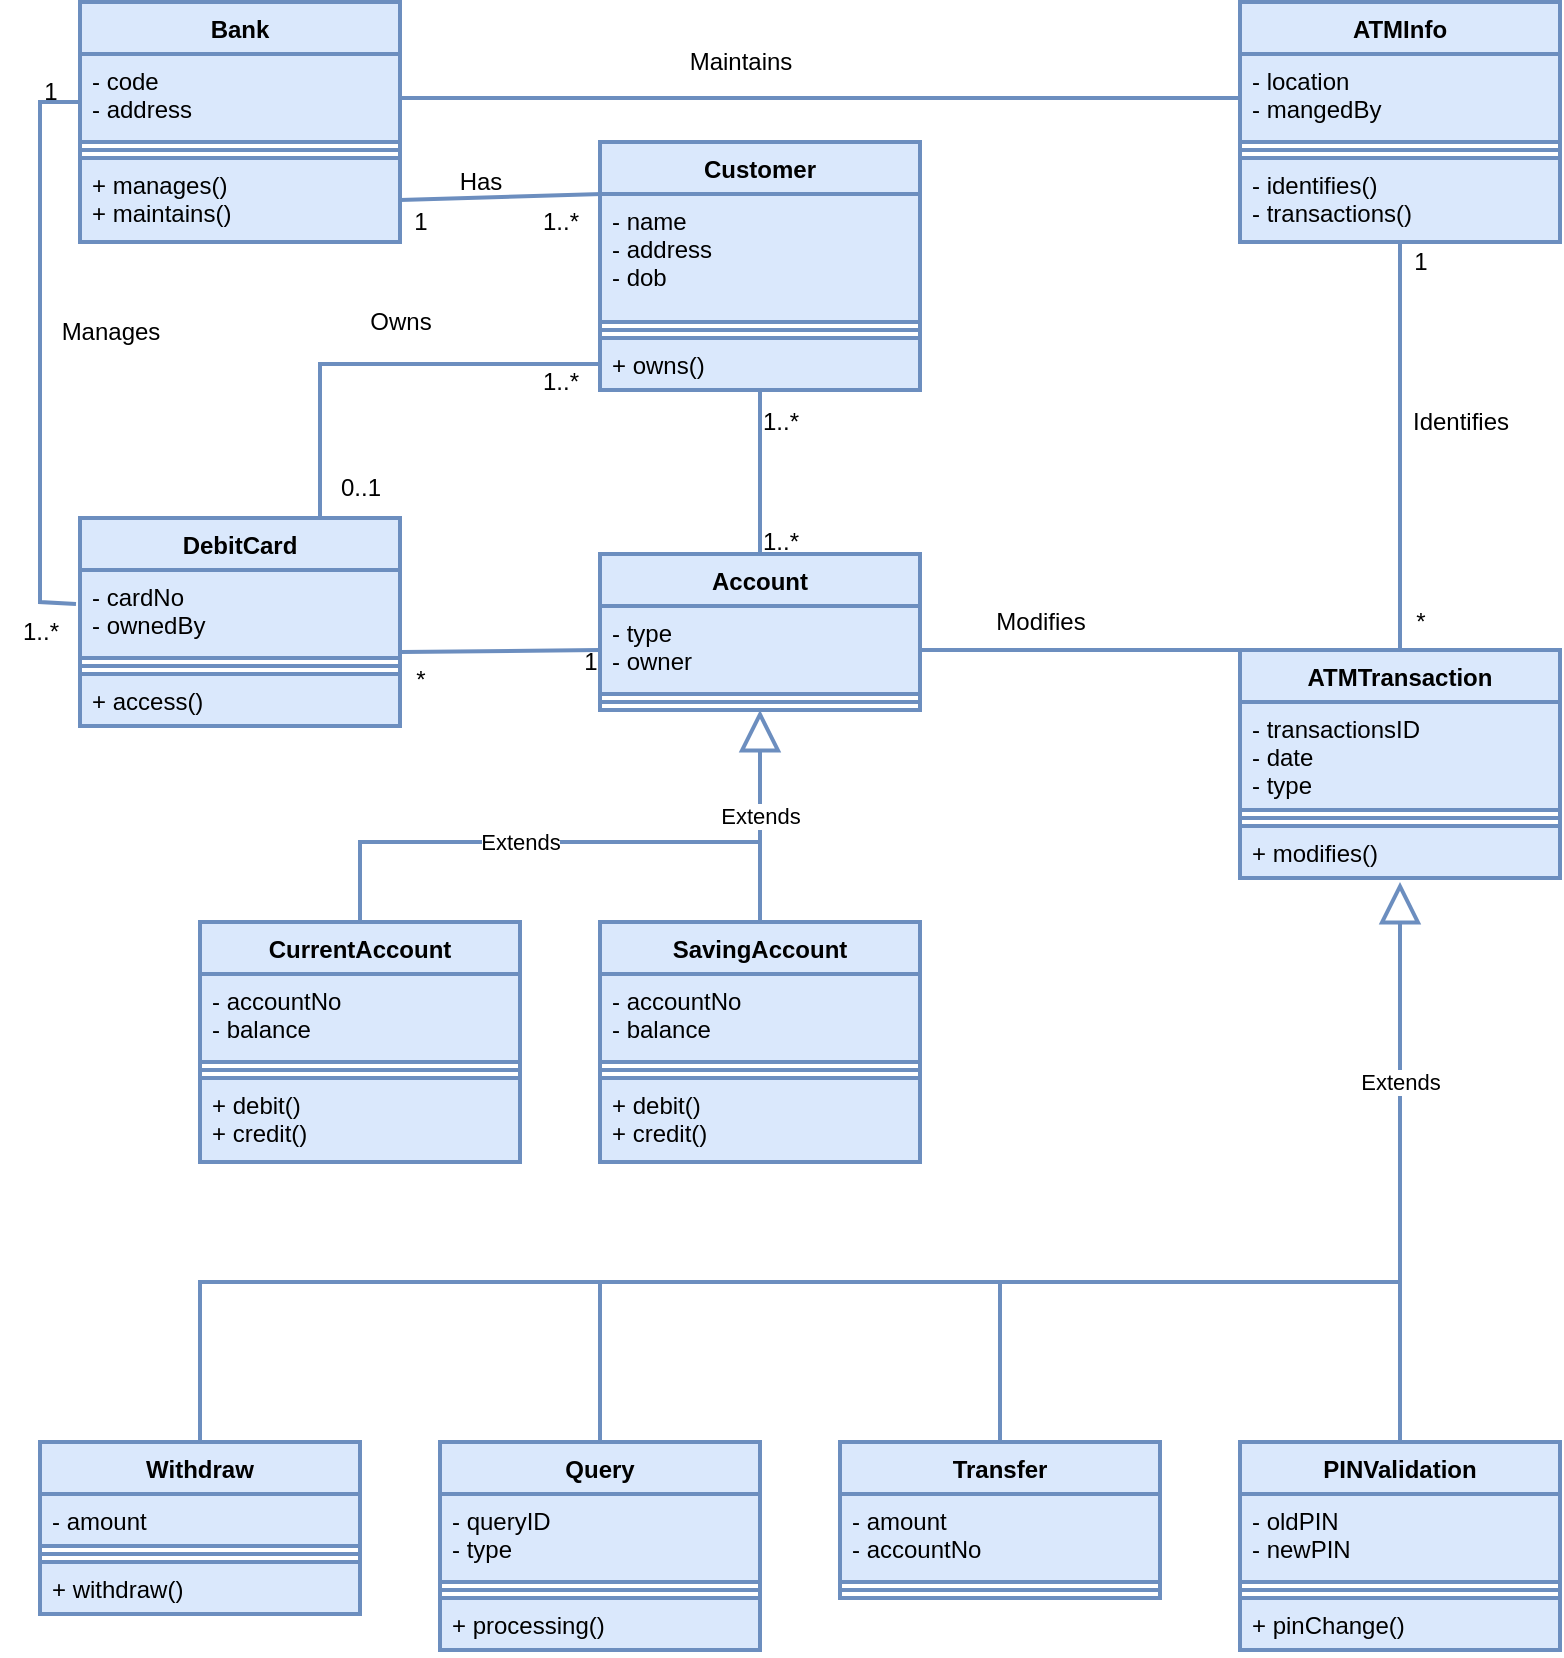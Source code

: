 <mxfile version="20.3.0" type="device"><diagram id="toXmcUfKRIMpfZFunRNa" name="Trang-1"><mxGraphModel dx="946" dy="725" grid="1" gridSize="10" guides="1" tooltips="1" connect="1" arrows="1" fold="1" page="1" pageScale="1" pageWidth="827" pageHeight="1169" math="0" shadow="0"><root><mxCell id="0"/><mxCell id="1" parent="0"/><mxCell id="PLXghWcWq2W0AT4h4P4g-1" value="Bank" style="swimlane;fontStyle=1;align=center;verticalAlign=top;childLayout=stackLayout;horizontal=1;startSize=26;horizontalStack=0;resizeParent=1;resizeParentMax=0;resizeLast=0;collapsible=1;marginBottom=0;fillColor=#dae8fc;strokeColor=#6c8ebf;strokeWidth=2;" vertex="1" parent="1"><mxGeometry x="60" y="80" width="160" height="120" as="geometry"/></mxCell><mxCell id="PLXghWcWq2W0AT4h4P4g-2" value="- code&#10;- address" style="text;strokeColor=#6c8ebf;fillColor=#dae8fc;align=left;verticalAlign=top;spacingLeft=4;spacingRight=4;overflow=hidden;rotatable=0;points=[[0,0.5],[1,0.5]];portConstraint=eastwest;strokeWidth=2;" vertex="1" parent="PLXghWcWq2W0AT4h4P4g-1"><mxGeometry y="26" width="160" height="44" as="geometry"/></mxCell><mxCell id="PLXghWcWq2W0AT4h4P4g-3" value="" style="line;strokeWidth=2;fillColor=#dae8fc;align=left;verticalAlign=middle;spacingTop=-1;spacingLeft=3;spacingRight=3;rotatable=0;labelPosition=right;points=[];portConstraint=eastwest;strokeColor=#6c8ebf;" vertex="1" parent="PLXghWcWq2W0AT4h4P4g-1"><mxGeometry y="70" width="160" height="8" as="geometry"/></mxCell><mxCell id="PLXghWcWq2W0AT4h4P4g-4" value="+ manages()&#10;+ maintains()" style="text;strokeColor=#6c8ebf;fillColor=#dae8fc;align=left;verticalAlign=top;spacingLeft=4;spacingRight=4;overflow=hidden;rotatable=0;points=[[0,0.5],[1,0.5]];portConstraint=eastwest;strokeWidth=2;" vertex="1" parent="PLXghWcWq2W0AT4h4P4g-1"><mxGeometry y="78" width="160" height="42" as="geometry"/></mxCell><mxCell id="PLXghWcWq2W0AT4h4P4g-5" value="DebitCard" style="swimlane;fontStyle=1;align=center;verticalAlign=top;childLayout=stackLayout;horizontal=1;startSize=26;horizontalStack=0;resizeParent=1;resizeParentMax=0;resizeLast=0;collapsible=1;marginBottom=0;fillColor=#dae8fc;strokeColor=#6c8ebf;strokeWidth=2;" vertex="1" parent="1"><mxGeometry x="60" y="338" width="160" height="104" as="geometry"/></mxCell><mxCell id="PLXghWcWq2W0AT4h4P4g-6" value="- cardNo&#10;- ownedBy" style="text;strokeColor=#6c8ebf;fillColor=#dae8fc;align=left;verticalAlign=top;spacingLeft=4;spacingRight=4;overflow=hidden;rotatable=0;points=[[0,0.5],[1,0.5]];portConstraint=eastwest;strokeWidth=2;" vertex="1" parent="PLXghWcWq2W0AT4h4P4g-5"><mxGeometry y="26" width="160" height="44" as="geometry"/></mxCell><mxCell id="PLXghWcWq2W0AT4h4P4g-7" value="" style="line;strokeWidth=2;fillColor=#dae8fc;align=left;verticalAlign=middle;spacingTop=-1;spacingLeft=3;spacingRight=3;rotatable=0;labelPosition=right;points=[];portConstraint=eastwest;strokeColor=#6c8ebf;" vertex="1" parent="PLXghWcWq2W0AT4h4P4g-5"><mxGeometry y="70" width="160" height="8" as="geometry"/></mxCell><mxCell id="PLXghWcWq2W0AT4h4P4g-8" value="+ access()" style="text;strokeColor=#6c8ebf;fillColor=#dae8fc;align=left;verticalAlign=top;spacingLeft=4;spacingRight=4;overflow=hidden;rotatable=0;points=[[0,0.5],[1,0.5]];portConstraint=eastwest;strokeWidth=2;" vertex="1" parent="PLXghWcWq2W0AT4h4P4g-5"><mxGeometry y="78" width="160" height="26" as="geometry"/></mxCell><mxCell id="PLXghWcWq2W0AT4h4P4g-9" value="Account" style="swimlane;fontStyle=1;align=center;verticalAlign=top;childLayout=stackLayout;horizontal=1;startSize=26;horizontalStack=0;resizeParent=1;resizeParentMax=0;resizeLast=0;collapsible=1;marginBottom=0;fillColor=#dae8fc;strokeColor=#6c8ebf;strokeWidth=2;" vertex="1" parent="1"><mxGeometry x="320" y="356" width="160" height="78" as="geometry"/></mxCell><mxCell id="PLXghWcWq2W0AT4h4P4g-10" value="- type&#10;- owner" style="text;strokeColor=#6c8ebf;fillColor=#dae8fc;align=left;verticalAlign=top;spacingLeft=4;spacingRight=4;overflow=hidden;rotatable=0;points=[[0,0.5],[1,0.5]];portConstraint=eastwest;strokeWidth=2;" vertex="1" parent="PLXghWcWq2W0AT4h4P4g-9"><mxGeometry y="26" width="160" height="44" as="geometry"/></mxCell><mxCell id="PLXghWcWq2W0AT4h4P4g-11" value="" style="line;strokeWidth=2;fillColor=#dae8fc;align=left;verticalAlign=middle;spacingTop=-1;spacingLeft=3;spacingRight=3;rotatable=0;labelPosition=right;points=[];portConstraint=eastwest;strokeColor=#6c8ebf;" vertex="1" parent="PLXghWcWq2W0AT4h4P4g-9"><mxGeometry y="70" width="160" height="8" as="geometry"/></mxCell><mxCell id="PLXghWcWq2W0AT4h4P4g-13" value="Customer" style="swimlane;fontStyle=1;align=center;verticalAlign=top;childLayout=stackLayout;horizontal=1;startSize=26;horizontalStack=0;resizeParent=1;resizeParentMax=0;resizeLast=0;collapsible=1;marginBottom=0;fillColor=#dae8fc;strokeColor=#6c8ebf;strokeWidth=2;" vertex="1" parent="1"><mxGeometry x="320" y="150" width="160" height="124" as="geometry"/></mxCell><mxCell id="PLXghWcWq2W0AT4h4P4g-14" value="- name&#10;- address&#10;- dob" style="text;strokeColor=#6c8ebf;fillColor=#dae8fc;align=left;verticalAlign=top;spacingLeft=4;spacingRight=4;overflow=hidden;rotatable=0;points=[[0,0.5],[1,0.5]];portConstraint=eastwest;strokeWidth=2;" vertex="1" parent="PLXghWcWq2W0AT4h4P4g-13"><mxGeometry y="26" width="160" height="64" as="geometry"/></mxCell><mxCell id="PLXghWcWq2W0AT4h4P4g-15" value="" style="line;strokeWidth=2;fillColor=#dae8fc;align=left;verticalAlign=middle;spacingTop=-1;spacingLeft=3;spacingRight=3;rotatable=0;labelPosition=right;points=[];portConstraint=eastwest;strokeColor=#6c8ebf;" vertex="1" parent="PLXghWcWq2W0AT4h4P4g-13"><mxGeometry y="90" width="160" height="8" as="geometry"/></mxCell><mxCell id="PLXghWcWq2W0AT4h4P4g-16" value="+ owns()" style="text;strokeColor=#6c8ebf;fillColor=#dae8fc;align=left;verticalAlign=top;spacingLeft=4;spacingRight=4;overflow=hidden;rotatable=0;points=[[0,0.5],[1,0.5]];portConstraint=eastwest;strokeWidth=2;" vertex="1" parent="PLXghWcWq2W0AT4h4P4g-13"><mxGeometry y="98" width="160" height="26" as="geometry"/></mxCell><mxCell id="PLXghWcWq2W0AT4h4P4g-21" value="SavingAccount" style="swimlane;fontStyle=1;align=center;verticalAlign=top;childLayout=stackLayout;horizontal=1;startSize=26;horizontalStack=0;resizeParent=1;resizeParentMax=0;resizeLast=0;collapsible=1;marginBottom=0;fillColor=#dae8fc;strokeColor=#6c8ebf;strokeWidth=2;" vertex="1" parent="1"><mxGeometry x="320" y="540" width="160" height="120" as="geometry"/></mxCell><mxCell id="PLXghWcWq2W0AT4h4P4g-22" value="- accountNo&#10;- balance" style="text;strokeColor=#6c8ebf;fillColor=#dae8fc;align=left;verticalAlign=top;spacingLeft=4;spacingRight=4;overflow=hidden;rotatable=0;points=[[0,0.5],[1,0.5]];portConstraint=eastwest;strokeWidth=2;" vertex="1" parent="PLXghWcWq2W0AT4h4P4g-21"><mxGeometry y="26" width="160" height="44" as="geometry"/></mxCell><mxCell id="PLXghWcWq2W0AT4h4P4g-23" value="" style="line;strokeWidth=2;fillColor=#dae8fc;align=left;verticalAlign=middle;spacingTop=-1;spacingLeft=3;spacingRight=3;rotatable=0;labelPosition=right;points=[];portConstraint=eastwest;strokeColor=#6c8ebf;" vertex="1" parent="PLXghWcWq2W0AT4h4P4g-21"><mxGeometry y="70" width="160" height="8" as="geometry"/></mxCell><mxCell id="PLXghWcWq2W0AT4h4P4g-24" value="+ debit()&#10;+ credit()" style="text;strokeColor=#6c8ebf;fillColor=#dae8fc;align=left;verticalAlign=top;spacingLeft=4;spacingRight=4;overflow=hidden;rotatable=0;points=[[0,0.5],[1,0.5]];portConstraint=eastwest;strokeWidth=2;" vertex="1" parent="PLXghWcWq2W0AT4h4P4g-21"><mxGeometry y="78" width="160" height="42" as="geometry"/></mxCell><mxCell id="PLXghWcWq2W0AT4h4P4g-25" value="Withdraw" style="swimlane;fontStyle=1;align=center;verticalAlign=top;childLayout=stackLayout;horizontal=1;startSize=26;horizontalStack=0;resizeParent=1;resizeParentMax=0;resizeLast=0;collapsible=1;marginBottom=0;fillColor=#dae8fc;strokeColor=#6c8ebf;strokeWidth=2;" vertex="1" parent="1"><mxGeometry x="40" y="800" width="160" height="86" as="geometry"/></mxCell><mxCell id="PLXghWcWq2W0AT4h4P4g-26" value="- amount" style="text;strokeColor=#6c8ebf;fillColor=#dae8fc;align=left;verticalAlign=top;spacingLeft=4;spacingRight=4;overflow=hidden;rotatable=0;points=[[0,0.5],[1,0.5]];portConstraint=eastwest;strokeWidth=2;" vertex="1" parent="PLXghWcWq2W0AT4h4P4g-25"><mxGeometry y="26" width="160" height="26" as="geometry"/></mxCell><mxCell id="PLXghWcWq2W0AT4h4P4g-27" value="" style="line;strokeWidth=2;fillColor=#dae8fc;align=left;verticalAlign=middle;spacingTop=-1;spacingLeft=3;spacingRight=3;rotatable=0;labelPosition=right;points=[];portConstraint=eastwest;strokeColor=#6c8ebf;" vertex="1" parent="PLXghWcWq2W0AT4h4P4g-25"><mxGeometry y="52" width="160" height="8" as="geometry"/></mxCell><mxCell id="PLXghWcWq2W0AT4h4P4g-28" value="+ withdraw()" style="text;strokeColor=#6c8ebf;fillColor=#dae8fc;align=left;verticalAlign=top;spacingLeft=4;spacingRight=4;overflow=hidden;rotatable=0;points=[[0,0.5],[1,0.5]];portConstraint=eastwest;strokeWidth=2;" vertex="1" parent="PLXghWcWq2W0AT4h4P4g-25"><mxGeometry y="60" width="160" height="26" as="geometry"/></mxCell><mxCell id="PLXghWcWq2W0AT4h4P4g-29" value="Query" style="swimlane;fontStyle=1;align=center;verticalAlign=top;childLayout=stackLayout;horizontal=1;startSize=26;horizontalStack=0;resizeParent=1;resizeParentMax=0;resizeLast=0;collapsible=1;marginBottom=0;fillColor=#dae8fc;strokeColor=#6c8ebf;strokeWidth=2;" vertex="1" parent="1"><mxGeometry x="240" y="800" width="160" height="104" as="geometry"/></mxCell><mxCell id="PLXghWcWq2W0AT4h4P4g-30" value="- queryID&#10;- type" style="text;strokeColor=#6c8ebf;fillColor=#dae8fc;align=left;verticalAlign=top;spacingLeft=4;spacingRight=4;overflow=hidden;rotatable=0;points=[[0,0.5],[1,0.5]];portConstraint=eastwest;strokeWidth=2;" vertex="1" parent="PLXghWcWq2W0AT4h4P4g-29"><mxGeometry y="26" width="160" height="44" as="geometry"/></mxCell><mxCell id="PLXghWcWq2W0AT4h4P4g-31" value="" style="line;strokeWidth=2;fillColor=#dae8fc;align=left;verticalAlign=middle;spacingTop=-1;spacingLeft=3;spacingRight=3;rotatable=0;labelPosition=right;points=[];portConstraint=eastwest;strokeColor=#6c8ebf;" vertex="1" parent="PLXghWcWq2W0AT4h4P4g-29"><mxGeometry y="70" width="160" height="8" as="geometry"/></mxCell><mxCell id="PLXghWcWq2W0AT4h4P4g-32" value="+ processing()" style="text;strokeColor=#6c8ebf;fillColor=#dae8fc;align=left;verticalAlign=top;spacingLeft=4;spacingRight=4;overflow=hidden;rotatable=0;points=[[0,0.5],[1,0.5]];portConstraint=eastwest;strokeWidth=2;" vertex="1" parent="PLXghWcWq2W0AT4h4P4g-29"><mxGeometry y="78" width="160" height="26" as="geometry"/></mxCell><mxCell id="PLXghWcWq2W0AT4h4P4g-33" value="Transfer" style="swimlane;fontStyle=1;align=center;verticalAlign=top;childLayout=stackLayout;horizontal=1;startSize=26;horizontalStack=0;resizeParent=1;resizeParentMax=0;resizeLast=0;collapsible=1;marginBottom=0;fillColor=#dae8fc;strokeColor=#6c8ebf;strokeWidth=2;" vertex="1" parent="1"><mxGeometry x="440" y="800" width="160" height="78" as="geometry"/></mxCell><mxCell id="PLXghWcWq2W0AT4h4P4g-34" value="- amount&#10;- accountNo" style="text;strokeColor=#6c8ebf;fillColor=#dae8fc;align=left;verticalAlign=top;spacingLeft=4;spacingRight=4;overflow=hidden;rotatable=0;points=[[0,0.5],[1,0.5]];portConstraint=eastwest;strokeWidth=2;" vertex="1" parent="PLXghWcWq2W0AT4h4P4g-33"><mxGeometry y="26" width="160" height="44" as="geometry"/></mxCell><mxCell id="PLXghWcWq2W0AT4h4P4g-35" value="" style="line;strokeWidth=2;fillColor=#dae8fc;align=left;verticalAlign=middle;spacingTop=-1;spacingLeft=3;spacingRight=3;rotatable=0;labelPosition=right;points=[];portConstraint=eastwest;strokeColor=#6c8ebf;" vertex="1" parent="PLXghWcWq2W0AT4h4P4g-33"><mxGeometry y="70" width="160" height="8" as="geometry"/></mxCell><mxCell id="PLXghWcWq2W0AT4h4P4g-37" value="PINValidation" style="swimlane;fontStyle=1;align=center;verticalAlign=top;childLayout=stackLayout;horizontal=1;startSize=26;horizontalStack=0;resizeParent=1;resizeParentMax=0;resizeLast=0;collapsible=1;marginBottom=0;fillColor=#dae8fc;strokeColor=#6c8ebf;strokeWidth=2;" vertex="1" parent="1"><mxGeometry x="640" y="800" width="160" height="104" as="geometry"/></mxCell><mxCell id="PLXghWcWq2W0AT4h4P4g-38" value="- oldPIN&#10;- newPIN" style="text;strokeColor=#6c8ebf;fillColor=#dae8fc;align=left;verticalAlign=top;spacingLeft=4;spacingRight=4;overflow=hidden;rotatable=0;points=[[0,0.5],[1,0.5]];portConstraint=eastwest;strokeWidth=2;" vertex="1" parent="PLXghWcWq2W0AT4h4P4g-37"><mxGeometry y="26" width="160" height="44" as="geometry"/></mxCell><mxCell id="PLXghWcWq2W0AT4h4P4g-39" value="" style="line;strokeWidth=2;fillColor=#dae8fc;align=left;verticalAlign=middle;spacingTop=-1;spacingLeft=3;spacingRight=3;rotatable=0;labelPosition=right;points=[];portConstraint=eastwest;strokeColor=#6c8ebf;" vertex="1" parent="PLXghWcWq2W0AT4h4P4g-37"><mxGeometry y="70" width="160" height="8" as="geometry"/></mxCell><mxCell id="PLXghWcWq2W0AT4h4P4g-40" value="+ pinChange()" style="text;strokeColor=#6c8ebf;fillColor=#dae8fc;align=left;verticalAlign=top;spacingLeft=4;spacingRight=4;overflow=hidden;rotatable=0;points=[[0,0.5],[1,0.5]];portConstraint=eastwest;strokeWidth=2;" vertex="1" parent="PLXghWcWq2W0AT4h4P4g-37"><mxGeometry y="78" width="160" height="26" as="geometry"/></mxCell><mxCell id="PLXghWcWq2W0AT4h4P4g-41" value="ATMInfo" style="swimlane;fontStyle=1;align=center;verticalAlign=top;childLayout=stackLayout;horizontal=1;startSize=26;horizontalStack=0;resizeParent=1;resizeParentMax=0;resizeLast=0;collapsible=1;marginBottom=0;fillColor=#dae8fc;strokeColor=#6c8ebf;strokeWidth=2;" vertex="1" parent="1"><mxGeometry x="640" y="80" width="160" height="120" as="geometry"/></mxCell><mxCell id="PLXghWcWq2W0AT4h4P4g-42" value="- location&#10;- mangedBy" style="text;strokeColor=#6c8ebf;fillColor=#dae8fc;align=left;verticalAlign=top;spacingLeft=4;spacingRight=4;overflow=hidden;rotatable=0;points=[[0,0.5],[1,0.5]];portConstraint=eastwest;strokeWidth=2;" vertex="1" parent="PLXghWcWq2W0AT4h4P4g-41"><mxGeometry y="26" width="160" height="44" as="geometry"/></mxCell><mxCell id="PLXghWcWq2W0AT4h4P4g-43" value="" style="line;strokeWidth=2;fillColor=#dae8fc;align=left;verticalAlign=middle;spacingTop=-1;spacingLeft=3;spacingRight=3;rotatable=0;labelPosition=right;points=[];portConstraint=eastwest;strokeColor=#6c8ebf;" vertex="1" parent="PLXghWcWq2W0AT4h4P4g-41"><mxGeometry y="70" width="160" height="8" as="geometry"/></mxCell><mxCell id="PLXghWcWq2W0AT4h4P4g-44" value="- identifies()&#10;- transactions()" style="text;strokeColor=#6c8ebf;fillColor=#dae8fc;align=left;verticalAlign=top;spacingLeft=4;spacingRight=4;overflow=hidden;rotatable=0;points=[[0,0.5],[1,0.5]];portConstraint=eastwest;strokeWidth=2;" vertex="1" parent="PLXghWcWq2W0AT4h4P4g-41"><mxGeometry y="78" width="160" height="42" as="geometry"/></mxCell><mxCell id="PLXghWcWq2W0AT4h4P4g-46" value="CurrentAccount" style="swimlane;fontStyle=1;align=center;verticalAlign=top;childLayout=stackLayout;horizontal=1;startSize=26;horizontalStack=0;resizeParent=1;resizeParentMax=0;resizeLast=0;collapsible=1;marginBottom=0;fillColor=#dae8fc;strokeColor=#6c8ebf;strokeWidth=2;" vertex="1" parent="1"><mxGeometry x="120" y="540" width="160" height="120" as="geometry"/></mxCell><mxCell id="PLXghWcWq2W0AT4h4P4g-47" value="- accountNo&#10;- balance" style="text;strokeColor=#6c8ebf;fillColor=#dae8fc;align=left;verticalAlign=top;spacingLeft=4;spacingRight=4;overflow=hidden;rotatable=0;points=[[0,0.5],[1,0.5]];portConstraint=eastwest;strokeWidth=2;" vertex="1" parent="PLXghWcWq2W0AT4h4P4g-46"><mxGeometry y="26" width="160" height="44" as="geometry"/></mxCell><mxCell id="PLXghWcWq2W0AT4h4P4g-48" value="" style="line;strokeWidth=2;fillColor=#dae8fc;align=left;verticalAlign=middle;spacingTop=-1;spacingLeft=3;spacingRight=3;rotatable=0;labelPosition=right;points=[];portConstraint=eastwest;strokeColor=#6c8ebf;" vertex="1" parent="PLXghWcWq2W0AT4h4P4g-46"><mxGeometry y="70" width="160" height="8" as="geometry"/></mxCell><mxCell id="PLXghWcWq2W0AT4h4P4g-49" value="+ debit()&#10;+ credit()" style="text;strokeColor=#6c8ebf;fillColor=#dae8fc;align=left;verticalAlign=top;spacingLeft=4;spacingRight=4;overflow=hidden;rotatable=0;points=[[0,0.5],[1,0.5]];portConstraint=eastwest;strokeWidth=2;" vertex="1" parent="PLXghWcWq2W0AT4h4P4g-46"><mxGeometry y="78" width="160" height="42" as="geometry"/></mxCell><mxCell id="PLXghWcWq2W0AT4h4P4g-51" value="" style="endArrow=none;html=1;rounded=0;exitX=0.95;exitY=0.033;exitDx=0;exitDy=0;exitPerimeter=0;fillColor=#dae8fc;strokeColor=#6c8ebf;strokeWidth=2;" edge="1" parent="1" source="PLXghWcWq2W0AT4h4P4g-53"><mxGeometry relative="1" as="geometry"><mxPoint x="310" y="340" as="sourcePoint"/><mxPoint x="60" y="130" as="targetPoint"/><Array as="points"><mxPoint x="40" y="380"/><mxPoint x="40" y="130"/></Array></mxGeometry></mxCell><mxCell id="PLXghWcWq2W0AT4h4P4g-52" value="1" style="text;html=1;align=center;verticalAlign=middle;resizable=0;points=[];autosize=1;strokeWidth=2;" vertex="1" parent="1"><mxGeometry x="30" y="110" width="30" height="30" as="geometry"/></mxCell><mxCell id="PLXghWcWq2W0AT4h4P4g-53" value="1..*" style="text;html=1;align=center;verticalAlign=middle;resizable=0;points=[];autosize=1;strokeWidth=2;" vertex="1" parent="1"><mxGeometry x="20" y="380" width="40" height="30" as="geometry"/></mxCell><mxCell id="PLXghWcWq2W0AT4h4P4g-54" value="Manages" style="text;html=1;align=center;verticalAlign=middle;resizable=0;points=[];autosize=1;strokeWidth=2;" vertex="1" parent="1"><mxGeometry x="40" y="230" width="70" height="30" as="geometry"/></mxCell><mxCell id="PLXghWcWq2W0AT4h4P4g-55" value="" style="endArrow=none;html=1;rounded=0;exitX=1;exitY=0.5;exitDx=0;exitDy=0;entryX=0;entryY=0.5;entryDx=0;entryDy=0;fillColor=#dae8fc;strokeColor=#6c8ebf;strokeWidth=2;" edge="1" parent="1" source="PLXghWcWq2W0AT4h4P4g-2" target="PLXghWcWq2W0AT4h4P4g-42"><mxGeometry relative="1" as="geometry"><mxPoint x="310" y="340" as="sourcePoint"/><mxPoint x="470" y="340" as="targetPoint"/></mxGeometry></mxCell><mxCell id="PLXghWcWq2W0AT4h4P4g-56" value="Maintains" style="text;html=1;align=center;verticalAlign=middle;resizable=0;points=[];autosize=1;strokeWidth=2;" vertex="1" parent="1"><mxGeometry x="355" y="95" width="70" height="30" as="geometry"/></mxCell><mxCell id="PLXghWcWq2W0AT4h4P4g-57" value="" style="endArrow=none;html=1;rounded=0;exitX=1;exitY=0.5;exitDx=0;exitDy=0;entryX=0.006;entryY=0;entryDx=0;entryDy=0;entryPerimeter=0;fillColor=#dae8fc;strokeColor=#6c8ebf;strokeWidth=2;" edge="1" parent="1" source="PLXghWcWq2W0AT4h4P4g-4" target="PLXghWcWq2W0AT4h4P4g-14"><mxGeometry relative="1" as="geometry"><mxPoint x="310" y="340" as="sourcePoint"/><mxPoint x="470" y="340" as="targetPoint"/></mxGeometry></mxCell><mxCell id="PLXghWcWq2W0AT4h4P4g-58" value="Has" style="text;html=1;align=center;verticalAlign=middle;resizable=0;points=[];autosize=1;strokeWidth=2;" vertex="1" parent="1"><mxGeometry x="240" y="155" width="40" height="30" as="geometry"/></mxCell><mxCell id="PLXghWcWq2W0AT4h4P4g-59" value="1" style="text;html=1;align=center;verticalAlign=middle;resizable=0;points=[];autosize=1;strokeWidth=2;" vertex="1" parent="1"><mxGeometry x="215" y="175" width="30" height="30" as="geometry"/></mxCell><mxCell id="PLXghWcWq2W0AT4h4P4g-61" value="1..*" style="text;html=1;align=center;verticalAlign=middle;resizable=0;points=[];autosize=1;strokeWidth=2;" vertex="1" parent="1"><mxGeometry x="280" y="175" width="40" height="30" as="geometry"/></mxCell><mxCell id="PLXghWcWq2W0AT4h4P4g-62" value="" style="endArrow=none;html=1;rounded=0;exitX=0.5;exitY=0;exitDx=0;exitDy=0;fillColor=#dae8fc;strokeColor=#6c8ebf;strokeWidth=2;" edge="1" parent="1" source="PLXghWcWq2W0AT4h4P4g-9" target="PLXghWcWq2W0AT4h4P4g-16"><mxGeometry relative="1" as="geometry"><mxPoint x="310" y="340" as="sourcePoint"/><mxPoint x="350" y="310" as="targetPoint"/></mxGeometry></mxCell><mxCell id="PLXghWcWq2W0AT4h4P4g-63" value="1..*" style="text;html=1;align=center;verticalAlign=middle;resizable=0;points=[];autosize=1;strokeWidth=2;" vertex="1" parent="1"><mxGeometry x="390" y="275" width="40" height="30" as="geometry"/></mxCell><mxCell id="PLXghWcWq2W0AT4h4P4g-64" value="1..*" style="text;html=1;align=center;verticalAlign=middle;resizable=0;points=[];autosize=1;strokeWidth=2;" vertex="1" parent="1"><mxGeometry x="390" y="335" width="40" height="30" as="geometry"/></mxCell><mxCell id="PLXghWcWq2W0AT4h4P4g-65" value="" style="endArrow=none;html=1;rounded=0;entryX=0;entryY=0.5;entryDx=0;entryDy=0;exitX=1.006;exitY=0.932;exitDx=0;exitDy=0;exitPerimeter=0;fillColor=#dae8fc;strokeColor=#6c8ebf;strokeWidth=2;" edge="1" parent="1" source="PLXghWcWq2W0AT4h4P4g-6" target="PLXghWcWq2W0AT4h4P4g-10"><mxGeometry relative="1" as="geometry"><mxPoint x="310" y="340" as="sourcePoint"/><mxPoint x="470" y="340" as="targetPoint"/></mxGeometry></mxCell><mxCell id="PLXghWcWq2W0AT4h4P4g-66" value="*" style="text;html=1;align=center;verticalAlign=middle;resizable=0;points=[];autosize=1;strokeWidth=2;" vertex="1" parent="1"><mxGeometry x="215" y="404" width="30" height="30" as="geometry"/></mxCell><mxCell id="PLXghWcWq2W0AT4h4P4g-67" value="1" style="text;html=1;align=center;verticalAlign=middle;resizable=0;points=[];autosize=1;strokeWidth=2;" vertex="1" parent="1"><mxGeometry x="300" y="395" width="30" height="30" as="geometry"/></mxCell><mxCell id="PLXghWcWq2W0AT4h4P4g-69" value="" style="endArrow=none;html=1;rounded=0;exitX=0.75;exitY=0;exitDx=0;exitDy=0;entryX=0;entryY=0.5;entryDx=0;entryDy=0;fillColor=#dae8fc;strokeColor=#6c8ebf;strokeWidth=2;" edge="1" parent="1" source="PLXghWcWq2W0AT4h4P4g-5" target="PLXghWcWq2W0AT4h4P4g-16"><mxGeometry relative="1" as="geometry"><mxPoint x="310" y="340" as="sourcePoint"/><mxPoint x="470" y="340" as="targetPoint"/><Array as="points"><mxPoint x="180" y="261"/></Array></mxGeometry></mxCell><mxCell id="PLXghWcWq2W0AT4h4P4g-70" value="Owns" style="text;html=1;align=center;verticalAlign=middle;resizable=0;points=[];autosize=1;strokeWidth=2;" vertex="1" parent="1"><mxGeometry x="195" y="225" width="50" height="30" as="geometry"/></mxCell><mxCell id="PLXghWcWq2W0AT4h4P4g-71" value="0..1" style="text;html=1;align=center;verticalAlign=middle;resizable=0;points=[];autosize=1;strokeWidth=2;" vertex="1" parent="1"><mxGeometry x="180" y="308" width="40" height="30" as="geometry"/></mxCell><mxCell id="PLXghWcWq2W0AT4h4P4g-72" value="1..*" style="text;html=1;align=center;verticalAlign=middle;resizable=0;points=[];autosize=1;strokeWidth=2;" vertex="1" parent="1"><mxGeometry x="280" y="255" width="40" height="30" as="geometry"/></mxCell><mxCell id="PLXghWcWq2W0AT4h4P4g-73" value="Extends" style="endArrow=block;endSize=16;endFill=0;html=1;rounded=0;entryX=0.5;entryY=1;entryDx=0;entryDy=0;exitX=0.5;exitY=0;exitDx=0;exitDy=0;fillColor=#dae8fc;strokeColor=#6c8ebf;strokeWidth=2;" edge="1" parent="1" source="PLXghWcWq2W0AT4h4P4g-21" target="PLXghWcWq2W0AT4h4P4g-9"><mxGeometry width="160" relative="1" as="geometry"><mxPoint x="310" y="540" as="sourcePoint"/><mxPoint x="470" y="540" as="targetPoint"/></mxGeometry></mxCell><mxCell id="PLXghWcWq2W0AT4h4P4g-74" value="Extends" style="endArrow=none;endSize=16;endFill=0;html=1;rounded=0;exitX=0.5;exitY=0;exitDx=0;exitDy=0;fillColor=#dae8fc;strokeColor=#6c8ebf;strokeWidth=2;" edge="1" parent="1" source="PLXghWcWq2W0AT4h4P4g-46"><mxGeometry width="160" relative="1" as="geometry"><mxPoint x="310" y="540" as="sourcePoint"/><mxPoint x="400" y="500" as="targetPoint"/><Array as="points"><mxPoint x="200" y="500"/><mxPoint x="400" y="500"/></Array></mxGeometry></mxCell><mxCell id="PLXghWcWq2W0AT4h4P4g-75" value="ATMTransaction" style="swimlane;fontStyle=1;align=center;verticalAlign=top;childLayout=stackLayout;horizontal=1;startSize=26;horizontalStack=0;resizeParent=1;resizeParentMax=0;resizeLast=0;collapsible=1;marginBottom=0;fillColor=#dae8fc;strokeColor=#6c8ebf;strokeWidth=2;" vertex="1" parent="1"><mxGeometry x="640" y="404" width="160" height="114" as="geometry"/></mxCell><mxCell id="PLXghWcWq2W0AT4h4P4g-76" value="- transactionsID&#10;- date&#10;- type" style="text;strokeColor=#6c8ebf;fillColor=#dae8fc;align=left;verticalAlign=top;spacingLeft=4;spacingRight=4;overflow=hidden;rotatable=0;points=[[0,0.5],[1,0.5]];portConstraint=eastwest;strokeWidth=2;" vertex="1" parent="PLXghWcWq2W0AT4h4P4g-75"><mxGeometry y="26" width="160" height="54" as="geometry"/></mxCell><mxCell id="PLXghWcWq2W0AT4h4P4g-77" value="" style="line;strokeWidth=2;fillColor=#dae8fc;align=left;verticalAlign=middle;spacingTop=-1;spacingLeft=3;spacingRight=3;rotatable=0;labelPosition=right;points=[];portConstraint=eastwest;strokeColor=#6c8ebf;" vertex="1" parent="PLXghWcWq2W0AT4h4P4g-75"><mxGeometry y="80" width="160" height="8" as="geometry"/></mxCell><mxCell id="PLXghWcWq2W0AT4h4P4g-78" value="+ modifies()" style="text;strokeColor=#6c8ebf;fillColor=#dae8fc;align=left;verticalAlign=top;spacingLeft=4;spacingRight=4;overflow=hidden;rotatable=0;points=[[0,0.5],[1,0.5]];portConstraint=eastwest;strokeWidth=2;" vertex="1" parent="PLXghWcWq2W0AT4h4P4g-75"><mxGeometry y="88" width="160" height="26" as="geometry"/></mxCell><mxCell id="PLXghWcWq2W0AT4h4P4g-79" value="" style="endArrow=none;html=1;rounded=0;entryX=0.5;entryY=1;entryDx=0;entryDy=0;entryPerimeter=0;exitX=0.5;exitY=0;exitDx=0;exitDy=0;fillColor=#dae8fc;strokeColor=#6c8ebf;strokeWidth=2;" edge="1" parent="1" source="PLXghWcWq2W0AT4h4P4g-75" target="PLXghWcWq2W0AT4h4P4g-44"><mxGeometry relative="1" as="geometry"><mxPoint x="720" y="400" as="sourcePoint"/><mxPoint x="630" y="490" as="targetPoint"/></mxGeometry></mxCell><mxCell id="PLXghWcWq2W0AT4h4P4g-80" value="1" style="text;html=1;align=center;verticalAlign=middle;resizable=0;points=[];autosize=1;strokeWidth=2;" vertex="1" parent="1"><mxGeometry x="715" y="195" width="30" height="30" as="geometry"/></mxCell><mxCell id="PLXghWcWq2W0AT4h4P4g-81" value="*" style="text;html=1;align=center;verticalAlign=middle;resizable=0;points=[];autosize=1;strokeWidth=2;" vertex="1" parent="1"><mxGeometry x="715" y="375" width="30" height="30" as="geometry"/></mxCell><mxCell id="PLXghWcWq2W0AT4h4P4g-82" value="Identifies" style="text;html=1;align=center;verticalAlign=middle;resizable=0;points=[];autosize=1;strokeWidth=2;" vertex="1" parent="1"><mxGeometry x="715" y="275" width="70" height="30" as="geometry"/></mxCell><mxCell id="PLXghWcWq2W0AT4h4P4g-83" value="" style="endArrow=none;html=1;rounded=0;exitX=1;exitY=0.5;exitDx=0;exitDy=0;entryX=0;entryY=0;entryDx=0;entryDy=0;fillColor=#dae8fc;strokeColor=#6c8ebf;strokeWidth=2;" edge="1" parent="1" source="PLXghWcWq2W0AT4h4P4g-10" target="PLXghWcWq2W0AT4h4P4g-75"><mxGeometry relative="1" as="geometry"><mxPoint x="470" y="560" as="sourcePoint"/><mxPoint x="630" y="560" as="targetPoint"/></mxGeometry></mxCell><mxCell id="PLXghWcWq2W0AT4h4P4g-84" value="Modifies" style="text;html=1;align=center;verticalAlign=middle;resizable=0;points=[];autosize=1;strokeWidth=2;" vertex="1" parent="1"><mxGeometry x="505" y="375" width="70" height="30" as="geometry"/></mxCell><mxCell id="PLXghWcWq2W0AT4h4P4g-85" value="Extends" style="endArrow=block;endSize=16;endFill=0;html=1;rounded=0;fillColor=#dae8fc;strokeColor=#6c8ebf;strokeWidth=2;" edge="1" parent="1"><mxGeometry width="160" relative="1" as="geometry"><mxPoint x="720" y="720" as="sourcePoint"/><mxPoint x="720" y="520" as="targetPoint"/></mxGeometry></mxCell><mxCell id="PLXghWcWq2W0AT4h4P4g-86" value="" style="endArrow=none;html=1;rounded=0;exitX=0.5;exitY=0;exitDx=0;exitDy=0;fillColor=#dae8fc;strokeColor=#6c8ebf;strokeWidth=2;" edge="1" parent="1" source="PLXghWcWq2W0AT4h4P4g-25"><mxGeometry relative="1" as="geometry"><mxPoint x="370" y="660" as="sourcePoint"/><mxPoint x="720" y="720" as="targetPoint"/><Array as="points"><mxPoint x="120" y="720"/></Array></mxGeometry></mxCell><mxCell id="PLXghWcWq2W0AT4h4P4g-87" value="" style="endArrow=none;html=1;rounded=0;entryX=0.5;entryY=0;entryDx=0;entryDy=0;fillColor=#dae8fc;strokeColor=#6c8ebf;strokeWidth=2;" edge="1" parent="1" target="PLXghWcWq2W0AT4h4P4g-29"><mxGeometry relative="1" as="geometry"><mxPoint x="320" y="720" as="sourcePoint"/><mxPoint x="530" y="660" as="targetPoint"/></mxGeometry></mxCell><mxCell id="PLXghWcWq2W0AT4h4P4g-88" value="" style="endArrow=none;html=1;rounded=0;entryX=0.5;entryY=0;entryDx=0;entryDy=0;fillColor=#dae8fc;strokeColor=#6c8ebf;strokeWidth=2;" edge="1" parent="1" target="PLXghWcWq2W0AT4h4P4g-33"><mxGeometry relative="1" as="geometry"><mxPoint x="520" y="720" as="sourcePoint"/><mxPoint x="530" y="660" as="targetPoint"/></mxGeometry></mxCell><mxCell id="PLXghWcWq2W0AT4h4P4g-89" value="" style="endArrow=none;html=1;rounded=0;entryX=0.5;entryY=0;entryDx=0;entryDy=0;fillColor=#dae8fc;strokeColor=#6c8ebf;strokeWidth=2;" edge="1" parent="1" target="PLXghWcWq2W0AT4h4P4g-37"><mxGeometry relative="1" as="geometry"><mxPoint x="720" y="710" as="sourcePoint"/><mxPoint x="530" y="660" as="targetPoint"/></mxGeometry></mxCell></root></mxGraphModel></diagram></mxfile>